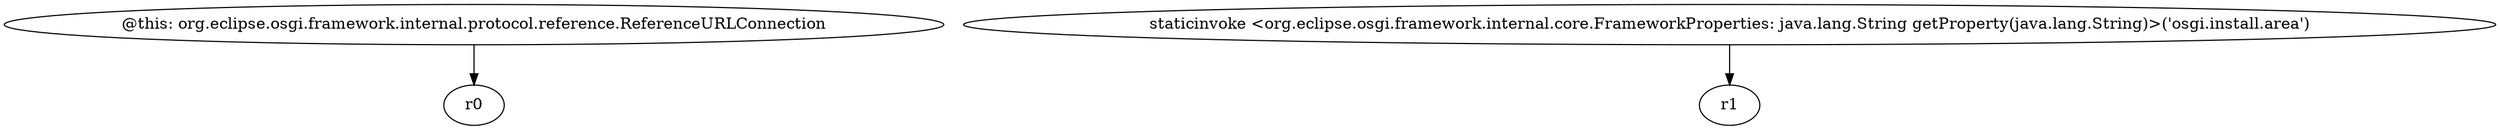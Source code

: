 digraph g {
0[label="@this: org.eclipse.osgi.framework.internal.protocol.reference.ReferenceURLConnection"]
1[label="r0"]
0->1[label=""]
2[label="staticinvoke <org.eclipse.osgi.framework.internal.core.FrameworkProperties: java.lang.String getProperty(java.lang.String)>('osgi.install.area')"]
3[label="r1"]
2->3[label=""]
}